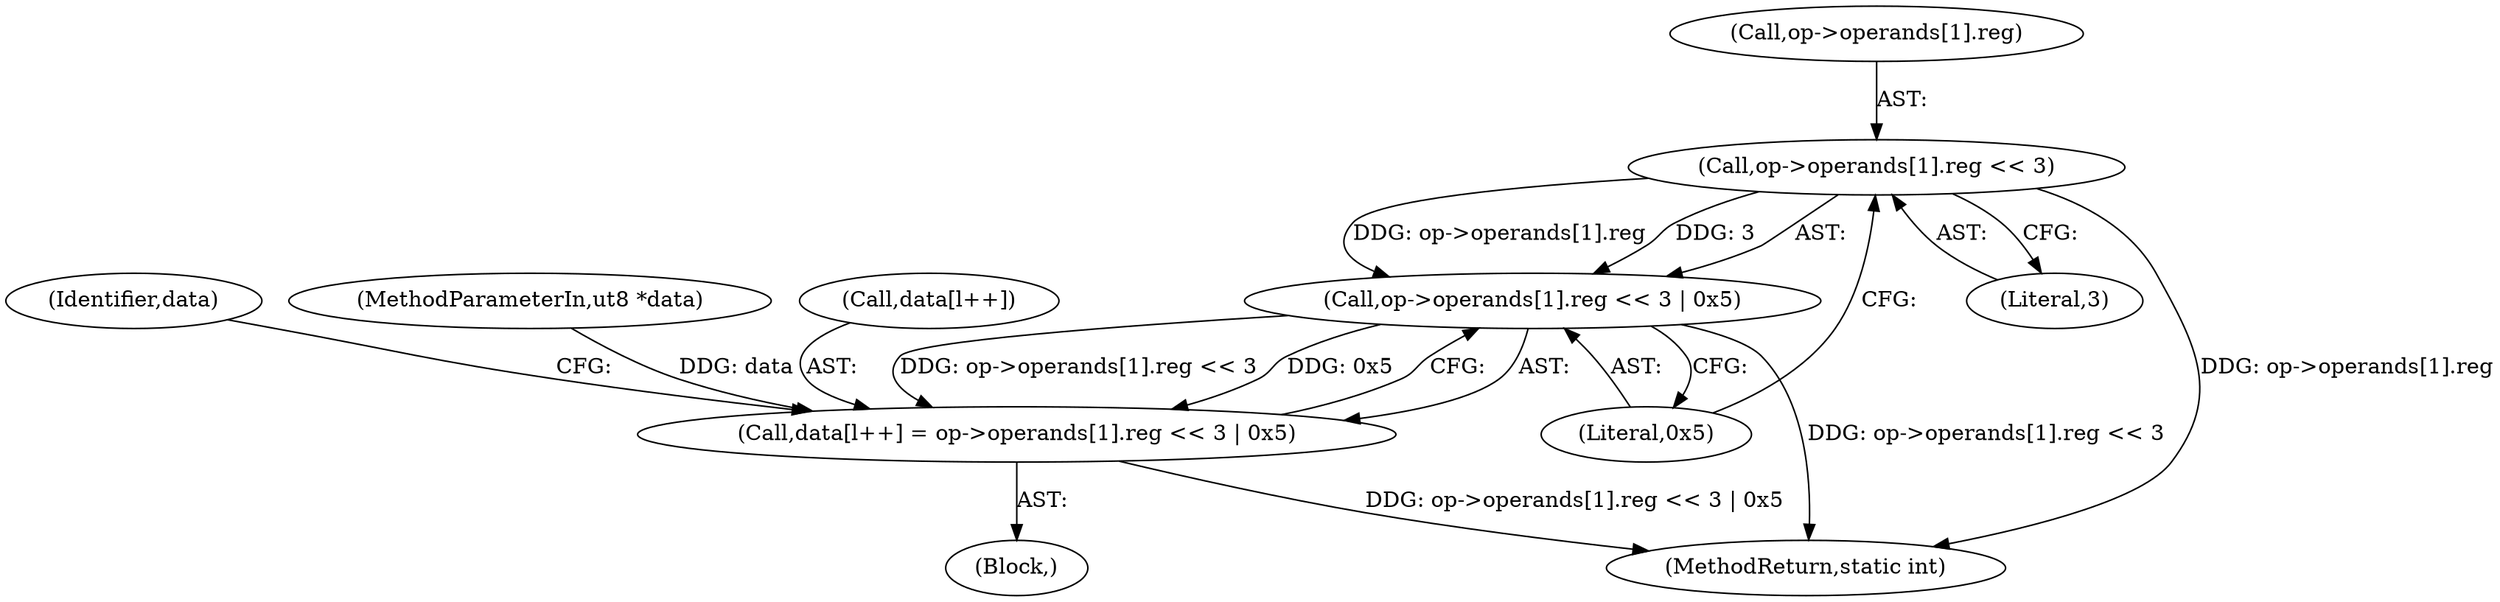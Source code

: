 digraph "0_radare2_f17bfd9f1da05f30f23a4dd05e9d2363e1406948@API" {
"1001759" [label="(Call,op->operands[1].reg << 3)"];
"1001758" [label="(Call,op->operands[1].reg << 3 | 0x5)"];
"1001753" [label="(Call,data[l++] = op->operands[1].reg << 3 | 0x5)"];
"1003220" [label="(MethodReturn,static int)"];
"1001753" [label="(Call,data[l++] = op->operands[1].reg << 3 | 0x5)"];
"1001768" [label="(Literal,0x5)"];
"1001771" [label="(Identifier,data)"];
"1000104" [label="(MethodParameterIn,ut8 *data)"];
"1001758" [label="(Call,op->operands[1].reg << 3 | 0x5)"];
"1001754" [label="(Call,data[l++])"];
"1001752" [label="(Block,)"];
"1001760" [label="(Call,op->operands[1].reg)"];
"1001759" [label="(Call,op->operands[1].reg << 3)"];
"1001767" [label="(Literal,3)"];
"1001759" -> "1001758"  [label="AST: "];
"1001759" -> "1001767"  [label="CFG: "];
"1001760" -> "1001759"  [label="AST: "];
"1001767" -> "1001759"  [label="AST: "];
"1001768" -> "1001759"  [label="CFG: "];
"1001759" -> "1003220"  [label="DDG: op->operands[1].reg"];
"1001759" -> "1001758"  [label="DDG: op->operands[1].reg"];
"1001759" -> "1001758"  [label="DDG: 3"];
"1001758" -> "1001753"  [label="AST: "];
"1001758" -> "1001768"  [label="CFG: "];
"1001768" -> "1001758"  [label="AST: "];
"1001753" -> "1001758"  [label="CFG: "];
"1001758" -> "1003220"  [label="DDG: op->operands[1].reg << 3"];
"1001758" -> "1001753"  [label="DDG: op->operands[1].reg << 3"];
"1001758" -> "1001753"  [label="DDG: 0x5"];
"1001753" -> "1001752"  [label="AST: "];
"1001754" -> "1001753"  [label="AST: "];
"1001771" -> "1001753"  [label="CFG: "];
"1001753" -> "1003220"  [label="DDG: op->operands[1].reg << 3 | 0x5"];
"1000104" -> "1001753"  [label="DDG: data"];
}
